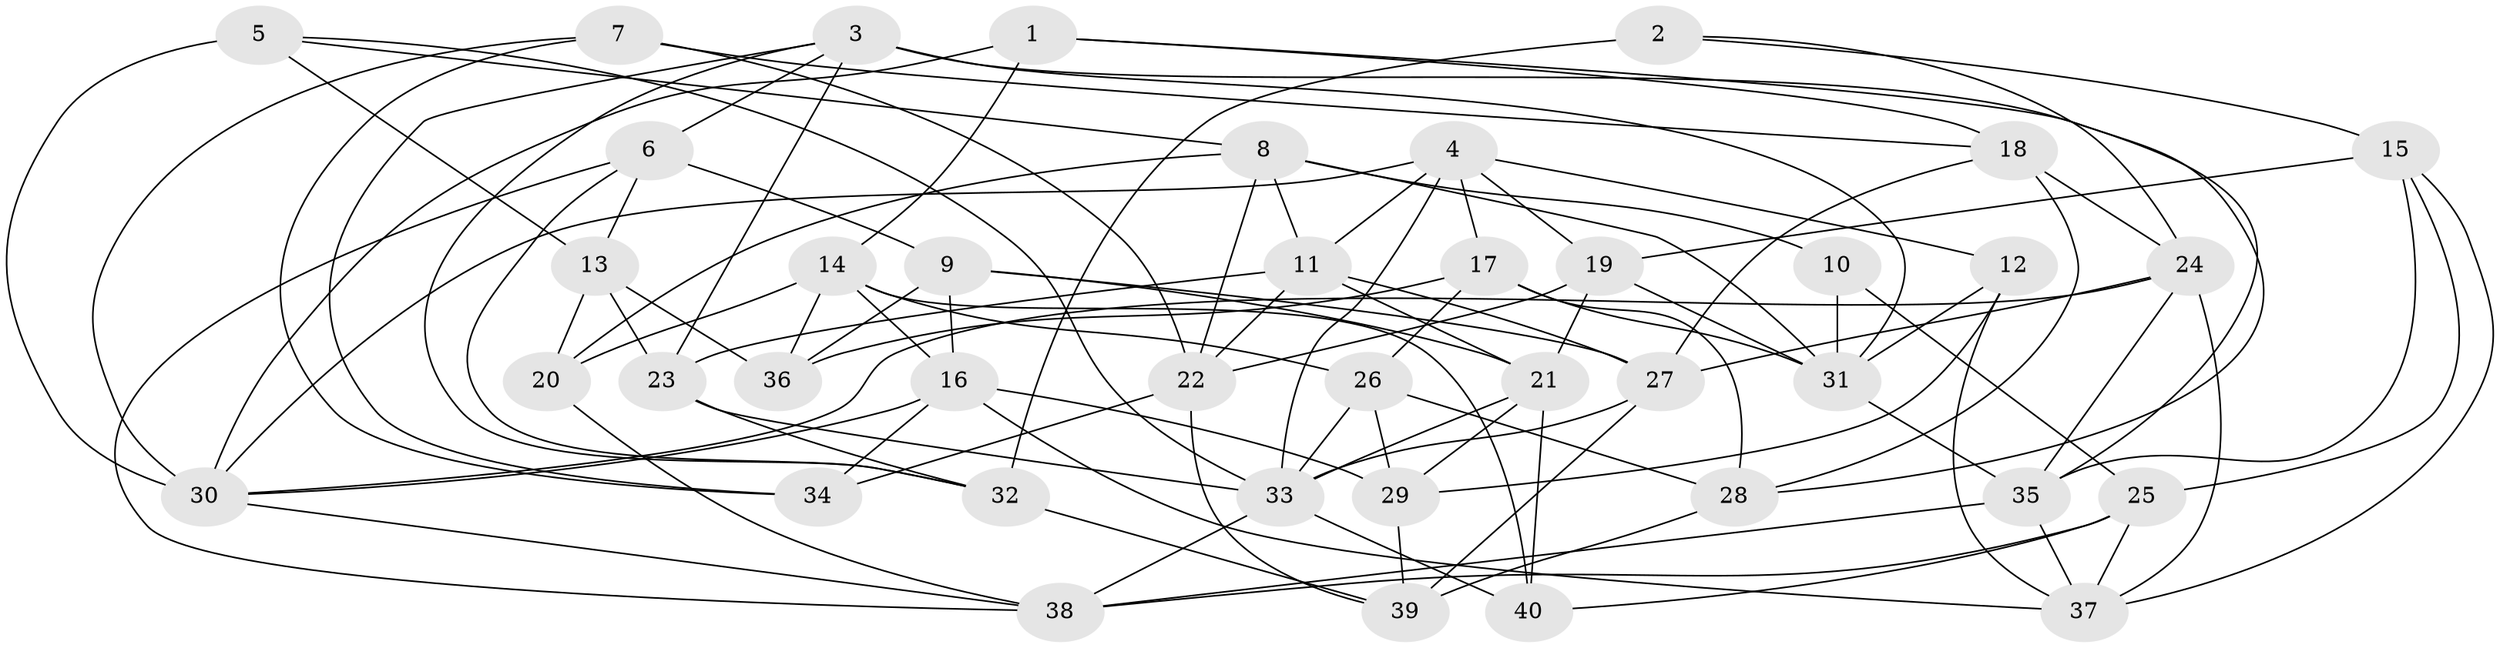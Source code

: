 // original degree distribution, {4: 1.0}
// Generated by graph-tools (version 1.1) at 2025/03/03/09/25 03:03:01]
// undirected, 40 vertices, 104 edges
graph export_dot {
graph [start="1"]
  node [color=gray90,style=filled];
  1;
  2;
  3;
  4;
  5;
  6;
  7;
  8;
  9;
  10;
  11;
  12;
  13;
  14;
  15;
  16;
  17;
  18;
  19;
  20;
  21;
  22;
  23;
  24;
  25;
  26;
  27;
  28;
  29;
  30;
  31;
  32;
  33;
  34;
  35;
  36;
  37;
  38;
  39;
  40;
  1 -- 14 [weight=1.0];
  1 -- 18 [weight=1.0];
  1 -- 28 [weight=1.0];
  1 -- 30 [weight=1.0];
  2 -- 15 [weight=1.0];
  2 -- 24 [weight=1.0];
  2 -- 32 [weight=2.0];
  3 -- 6 [weight=1.0];
  3 -- 23 [weight=1.0];
  3 -- 31 [weight=1.0];
  3 -- 32 [weight=1.0];
  3 -- 34 [weight=1.0];
  3 -- 35 [weight=1.0];
  4 -- 11 [weight=1.0];
  4 -- 12 [weight=1.0];
  4 -- 17 [weight=1.0];
  4 -- 19 [weight=1.0];
  4 -- 30 [weight=1.0];
  4 -- 33 [weight=1.0];
  5 -- 8 [weight=1.0];
  5 -- 13 [weight=1.0];
  5 -- 30 [weight=1.0];
  5 -- 33 [weight=1.0];
  6 -- 9 [weight=2.0];
  6 -- 13 [weight=1.0];
  6 -- 32 [weight=1.0];
  6 -- 38 [weight=1.0];
  7 -- 18 [weight=2.0];
  7 -- 22 [weight=1.0];
  7 -- 30 [weight=2.0];
  7 -- 34 [weight=1.0];
  8 -- 10 [weight=1.0];
  8 -- 11 [weight=1.0];
  8 -- 20 [weight=1.0];
  8 -- 22 [weight=1.0];
  8 -- 31 [weight=1.0];
  9 -- 16 [weight=1.0];
  9 -- 21 [weight=1.0];
  9 -- 27 [weight=1.0];
  9 -- 36 [weight=1.0];
  10 -- 25 [weight=2.0];
  10 -- 31 [weight=1.0];
  11 -- 21 [weight=1.0];
  11 -- 22 [weight=1.0];
  11 -- 23 [weight=1.0];
  11 -- 27 [weight=1.0];
  12 -- 29 [weight=2.0];
  12 -- 31 [weight=2.0];
  12 -- 37 [weight=1.0];
  13 -- 20 [weight=1.0];
  13 -- 23 [weight=2.0];
  13 -- 36 [weight=1.0];
  14 -- 16 [weight=1.0];
  14 -- 20 [weight=1.0];
  14 -- 26 [weight=1.0];
  14 -- 36 [weight=1.0];
  14 -- 40 [weight=1.0];
  15 -- 19 [weight=2.0];
  15 -- 25 [weight=1.0];
  15 -- 35 [weight=1.0];
  15 -- 37 [weight=1.0];
  16 -- 29 [weight=1.0];
  16 -- 30 [weight=1.0];
  16 -- 34 [weight=1.0];
  16 -- 37 [weight=1.0];
  17 -- 26 [weight=2.0];
  17 -- 28 [weight=1.0];
  17 -- 31 [weight=1.0];
  17 -- 36 [weight=3.0];
  18 -- 24 [weight=1.0];
  18 -- 27 [weight=1.0];
  18 -- 28 [weight=1.0];
  19 -- 21 [weight=1.0];
  19 -- 22 [weight=1.0];
  19 -- 31 [weight=1.0];
  20 -- 38 [weight=1.0];
  21 -- 29 [weight=1.0];
  21 -- 33 [weight=1.0];
  21 -- 40 [weight=1.0];
  22 -- 34 [weight=1.0];
  22 -- 39 [weight=1.0];
  23 -- 32 [weight=1.0];
  23 -- 33 [weight=1.0];
  24 -- 27 [weight=1.0];
  24 -- 30 [weight=1.0];
  24 -- 35 [weight=1.0];
  24 -- 37 [weight=1.0];
  25 -- 37 [weight=1.0];
  25 -- 38 [weight=1.0];
  25 -- 40 [weight=1.0];
  26 -- 28 [weight=1.0];
  26 -- 29 [weight=1.0];
  26 -- 33 [weight=1.0];
  27 -- 33 [weight=1.0];
  27 -- 39 [weight=1.0];
  28 -- 39 [weight=2.0];
  29 -- 39 [weight=1.0];
  30 -- 38 [weight=1.0];
  31 -- 35 [weight=1.0];
  32 -- 39 [weight=1.0];
  33 -- 38 [weight=1.0];
  33 -- 40 [weight=1.0];
  35 -- 37 [weight=1.0];
  35 -- 38 [weight=1.0];
}
